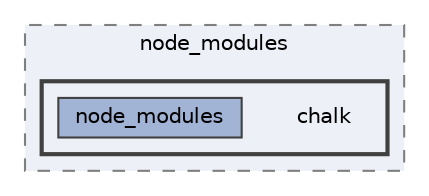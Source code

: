 digraph "C:/Users/arisc/OneDrive/Documents/GitHub/FINAL/EcoEats-Project/node_modules/chalk"
{
 // LATEX_PDF_SIZE
  bgcolor="transparent";
  edge [fontname=Helvetica,fontsize=10,labelfontname=Helvetica,labelfontsize=10];
  node [fontname=Helvetica,fontsize=10,shape=box,height=0.2,width=0.4];
  compound=true
  subgraph clusterdir_5091f2b68170d33f954320199e2fed0a {
    graph [ bgcolor="#edf0f7", pencolor="grey50", label="node_modules", fontname=Helvetica,fontsize=10 style="filled,dashed", URL="dir_5091f2b68170d33f954320199e2fed0a.html",tooltip=""]
  subgraph clusterdir_1a6b37efe2d5767ffe512656af48191b {
    graph [ bgcolor="#edf0f7", pencolor="grey25", label="", fontname=Helvetica,fontsize=10 style="filled,bold", URL="dir_1a6b37efe2d5767ffe512656af48191b.html",tooltip=""]
    dir_1a6b37efe2d5767ffe512656af48191b [shape=plaintext, label="chalk"];
  dir_d860d0f1b39d6a33ed8e8f3a16e888bf [label="node_modules", fillcolor="#a2b4d6", color="grey25", style="filled", URL="dir_d860d0f1b39d6a33ed8e8f3a16e888bf.html",tooltip=""];
  }
  }
}
